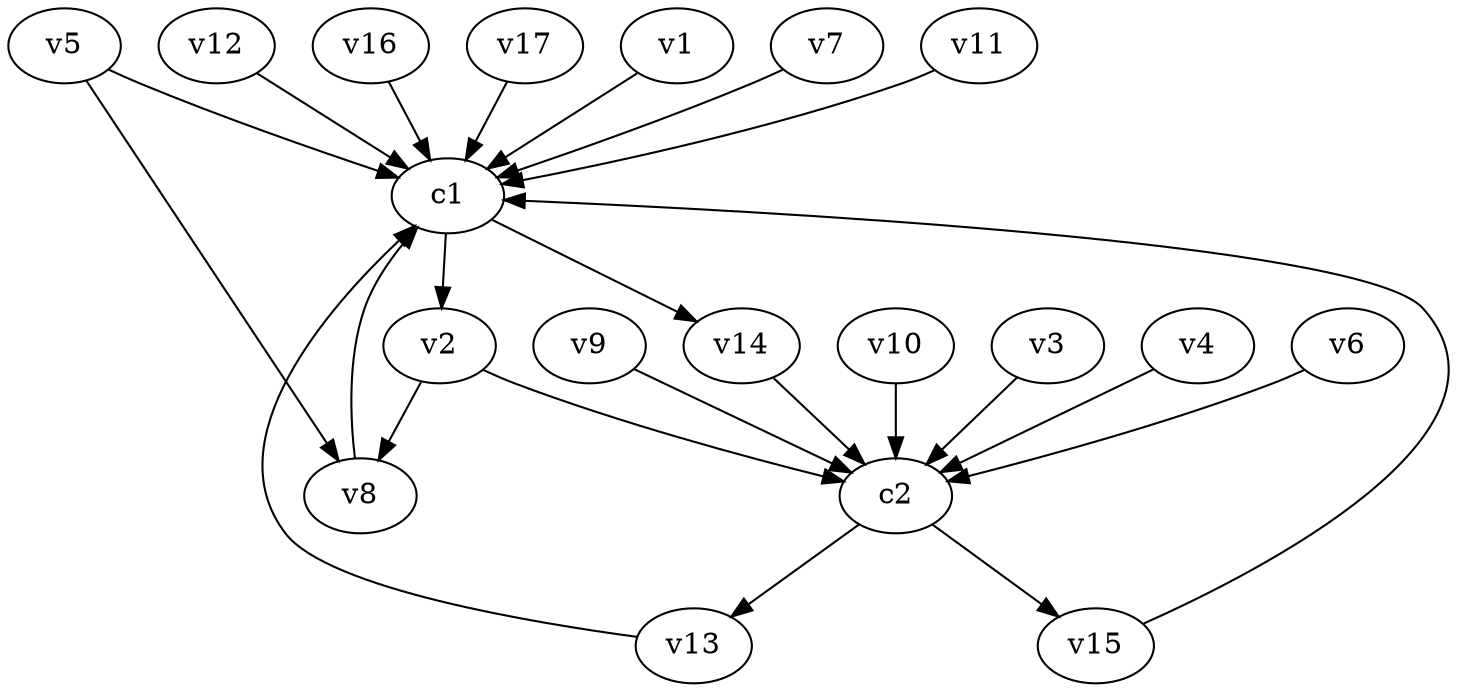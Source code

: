 strict digraph  {
c1;
c2;
v1;
v2;
v3;
v4;
v5;
v6;
v7;
v8;
v9;
v10;
v11;
v12;
v13;
v14;
v15;
v16;
v17;
c1 -> v2  [weight=1];
c1 -> v14  [weight=1];
c2 -> v15  [weight=1];
c2 -> v13  [weight=1];
v1 -> c1  [weight=1];
v2 -> c2  [weight=1];
v2 -> v8  [weight=1];
v3 -> c2  [weight=1];
v4 -> c2  [weight=1];
v5 -> c1  [weight=1];
v5 -> v8  [weight=1];
v6 -> c2  [weight=1];
v7 -> c1  [weight=1];
v8 -> c1  [weight=1];
v9 -> c2  [weight=1];
v10 -> c2  [weight=1];
v11 -> c1  [weight=1];
v12 -> c1  [weight=1];
v13 -> c1  [weight=1];
v14 -> c2  [weight=1];
v15 -> c1  [weight=1];
v16 -> c1  [weight=1];
v17 -> c1  [weight=1];
}
